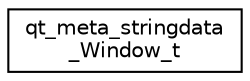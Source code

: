 digraph "Graphical Class Hierarchy"
{
  edge [fontname="Helvetica",fontsize="10",labelfontname="Helvetica",labelfontsize="10"];
  node [fontname="Helvetica",fontsize="10",shape=record];
  rankdir="LR";
  Node1 [label="qt_meta_stringdata\l_Window_t",height=0.2,width=0.4,color="black", fillcolor="white", style="filled",URL="$structqt__meta__stringdata__Window__t.html"];
}
